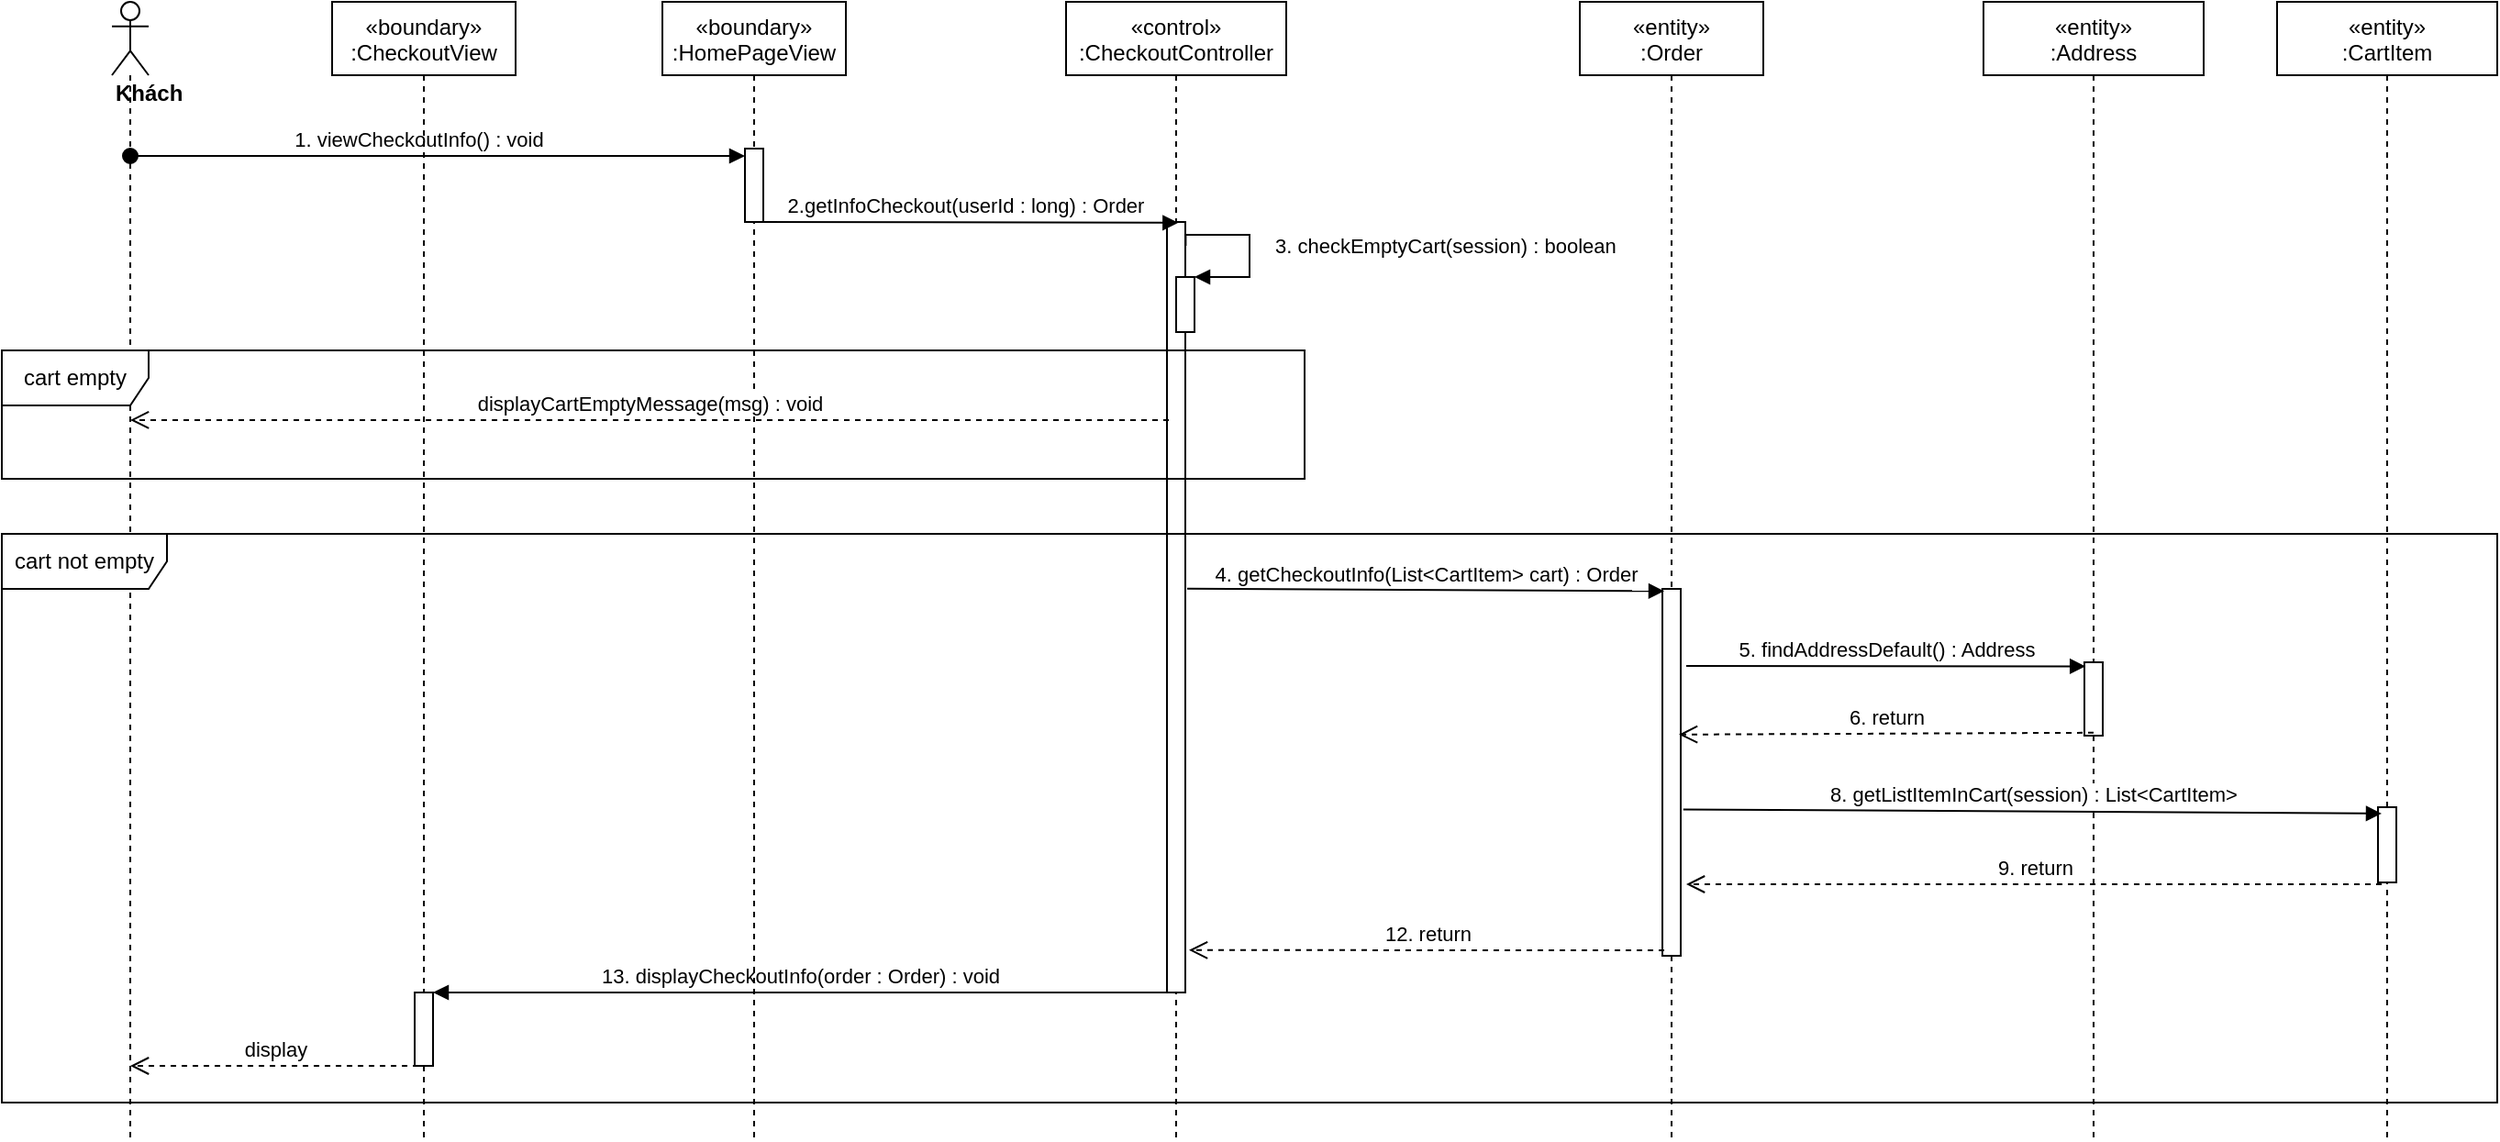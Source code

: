 <mxfile version="14.7.6" type="device"><diagram id="kgpKYQtTHZ0yAKxKKP6v" name="Page-1"><mxGraphModel dx="1038" dy="521" grid="1" gridSize="10" guides="1" tooltips="1" connect="1" arrows="1" fold="1" page="1" pageScale="1" pageWidth="850" pageHeight="1100" math="0" shadow="0"><root><mxCell id="0"/><mxCell id="1" parent="0"/><mxCell id="h1iUDNOuoRidIBb9Z1Jj-4" value="«control»&#10;:CheckoutController" style="shape=umlLifeline;perimeter=lifelinePerimeter;container=1;collapsible=0;recursiveResize=0;rounded=0;shadow=0;strokeWidth=1;" parent="1" vertex="1"><mxGeometry x="640" y="80" width="120" height="620" as="geometry"/></mxCell><mxCell id="h1iUDNOuoRidIBb9Z1Jj-5" value="" style="points=[];perimeter=orthogonalPerimeter;rounded=0;shadow=0;strokeWidth=1;" parent="h1iUDNOuoRidIBb9Z1Jj-4" vertex="1"><mxGeometry x="55" y="120" width="10" height="420" as="geometry"/></mxCell><mxCell id="h1iUDNOuoRidIBb9Z1Jj-21" value="" style="html=1;points=[];perimeter=orthogonalPerimeter;" parent="h1iUDNOuoRidIBb9Z1Jj-4" vertex="1"><mxGeometry x="60" y="150" width="10" height="30" as="geometry"/></mxCell><mxCell id="h1iUDNOuoRidIBb9Z1Jj-22" value="3. checkEmptyCart(session) : boolean" style="edgeStyle=orthogonalEdgeStyle;html=1;align=left;spacingLeft=2;endArrow=block;rounded=0;entryX=1;entryY=0;exitX=1.02;exitY=0.031;exitDx=0;exitDy=0;exitPerimeter=0;" parent="h1iUDNOuoRidIBb9Z1Jj-4" source="h1iUDNOuoRidIBb9Z1Jj-5" target="h1iUDNOuoRidIBb9Z1Jj-21" edge="1"><mxGeometry x="0.005" y="10" relative="1" as="geometry"><mxPoint x="70" y="190" as="sourcePoint"/><Array as="points"><mxPoint x="100" y="127"/><mxPoint x="100" y="150"/></Array><mxPoint as="offset"/></mxGeometry></mxCell><mxCell id="h1iUDNOuoRidIBb9Z1Jj-6" value="&lt;div&gt;&lt;b&gt;Khách&lt;/b&gt;&lt;/div&gt;" style="shape=umlLifeline;participant=umlActor;perimeter=lifelinePerimeter;whiteSpace=wrap;html=1;container=1;collapsible=0;recursiveResize=0;verticalAlign=top;spacingTop=36;outlineConnect=0;align=left;" parent="1" vertex="1"><mxGeometry x="120" y="80" width="20" height="620" as="geometry"/></mxCell><mxCell id="h1iUDNOuoRidIBb9Z1Jj-7" value="1. viewCheckoutInfo() : void" style="verticalAlign=bottom;startArrow=oval;endArrow=block;startSize=8;shadow=0;strokeWidth=1;entryX=0;entryY=0.1;entryDx=0;entryDy=0;entryPerimeter=0;" parent="1" source="h1iUDNOuoRidIBb9Z1Jj-6" target="qpwKRsSHn40wgu-qvmrS-2" edge="1"><mxGeometry x="-0.06" relative="1" as="geometry"><mxPoint x="100" y="170" as="sourcePoint"/><mxPoint as="offset"/><mxPoint x="270" y="169" as="targetPoint"/></mxGeometry></mxCell><mxCell id="h1iUDNOuoRidIBb9Z1Jj-8" value="«entity»&#10;:Order" style="shape=umlLifeline;perimeter=lifelinePerimeter;container=1;collapsible=0;recursiveResize=0;rounded=0;shadow=0;strokeWidth=1;" parent="1" vertex="1"><mxGeometry x="920" y="80" width="100" height="620" as="geometry"/></mxCell><mxCell id="h1iUDNOuoRidIBb9Z1Jj-9" value="" style="points=[];perimeter=orthogonalPerimeter;rounded=0;shadow=0;strokeWidth=1;" parent="h1iUDNOuoRidIBb9Z1Jj-8" vertex="1"><mxGeometry x="45" y="320" width="10" height="200" as="geometry"/></mxCell><mxCell id="h1iUDNOuoRidIBb9Z1Jj-10" value="2.getInfoCheckout(userId : long) : Order" style="html=1;verticalAlign=bottom;endArrow=block;entryX=0.617;entryY=0.001;entryDx=0;entryDy=0;entryPerimeter=0;exitX=0.5;exitY=1;exitDx=0;exitDy=0;exitPerimeter=0;" parent="1" source="qpwKRsSHn40wgu-qvmrS-2" target="h1iUDNOuoRidIBb9Z1Jj-5" edge="1"><mxGeometry width="80" relative="1" as="geometry"><mxPoint x="460" y="200" as="sourcePoint"/><mxPoint x="500" y="210" as="targetPoint"/></mxGeometry></mxCell><mxCell id="h1iUDNOuoRidIBb9Z1Jj-12" value="«entity»&#10;:Address" style="shape=umlLifeline;perimeter=lifelinePerimeter;container=1;collapsible=0;recursiveResize=0;rounded=0;shadow=0;strokeWidth=1;" parent="1" vertex="1"><mxGeometry x="1140" y="80" width="120" height="620" as="geometry"/></mxCell><mxCell id="h1iUDNOuoRidIBb9Z1Jj-13" value="" style="points=[];perimeter=orthogonalPerimeter;rounded=0;shadow=0;strokeWidth=1;" parent="h1iUDNOuoRidIBb9Z1Jj-12" vertex="1"><mxGeometry x="55" y="360" width="10" height="40" as="geometry"/></mxCell><mxCell id="h1iUDNOuoRidIBb9Z1Jj-17" value="13. displayCheckoutInfo(order : Order) : void" style="verticalAlign=bottom;endArrow=block;shadow=0;strokeWidth=1;exitX=0.1;exitY=1;exitDx=0;exitDy=0;exitPerimeter=0;" parent="1" source="h1iUDNOuoRidIBb9Z1Jj-5" target="h1iUDNOuoRidIBb9Z1Jj-3" edge="1"><mxGeometry relative="1" as="geometry"><mxPoint x="565" y="370" as="sourcePoint"/><mxPoint x="350" y="401" as="targetPoint"/></mxGeometry></mxCell><mxCell id="h1iUDNOuoRidIBb9Z1Jj-26" value="5. findAddressDefault() : Address" style="html=1;verticalAlign=bottom;endArrow=block;rounded=0;entryX=0.06;entryY=0.056;entryDx=0;entryDy=0;entryPerimeter=0;" parent="1" target="h1iUDNOuoRidIBb9Z1Jj-13" edge="1"><mxGeometry width="80" relative="1" as="geometry"><mxPoint x="978" y="442" as="sourcePoint"/><mxPoint x="1090" y="310" as="targetPoint"/></mxGeometry></mxCell><mxCell id="h1iUDNOuoRidIBb9Z1Jj-32" value="12. return" style="html=1;verticalAlign=bottom;endArrow=open;dashed=1;endSize=8;rounded=0;entryX=1.2;entryY=0.945;entryDx=0;entryDy=0;entryPerimeter=0;" parent="1" target="h1iUDNOuoRidIBb9Z1Jj-5" edge="1"><mxGeometry relative="1" as="geometry"><mxPoint x="966" y="597" as="sourcePoint"/><mxPoint x="644" y="570" as="targetPoint"/></mxGeometry></mxCell><mxCell id="ksipVvGbrHsLcqgt4sYg-5" value="«entity»&#10;:CartItem" style="shape=umlLifeline;perimeter=lifelinePerimeter;container=1;collapsible=0;recursiveResize=0;rounded=0;shadow=0;strokeWidth=1;" parent="1" vertex="1"><mxGeometry x="1300" y="80" width="120" height="620" as="geometry"/></mxCell><mxCell id="ksipVvGbrHsLcqgt4sYg-6" value="" style="points=[];perimeter=orthogonalPerimeter;rounded=0;shadow=0;strokeWidth=1;" parent="ksipVvGbrHsLcqgt4sYg-5" vertex="1"><mxGeometry x="55" y="439" width="10" height="41" as="geometry"/></mxCell><mxCell id="ksipVvGbrHsLcqgt4sYg-7" value="8. getListItemInCart(session) : List&amp;lt;CartItem&amp;gt;" style="html=1;verticalAlign=bottom;endArrow=block;entryX=0.2;entryY=0.084;entryDx=0;entryDy=0;entryPerimeter=0;exitX=1.14;exitY=0.601;exitDx=0;exitDy=0;exitPerimeter=0;" parent="1" source="h1iUDNOuoRidIBb9Z1Jj-9" target="ksipVvGbrHsLcqgt4sYg-6" edge="1"><mxGeometry width="80" relative="1" as="geometry"><mxPoint x="990" y="522" as="sourcePoint"/><mxPoint x="1050" y="330" as="targetPoint"/></mxGeometry></mxCell><mxCell id="ksipVvGbrHsLcqgt4sYg-8" value="9. return" style="html=1;verticalAlign=bottom;endArrow=open;dashed=1;endSize=8;exitX=0.2;exitY=1.024;exitDx=0;exitDy=0;exitPerimeter=0;" parent="1" source="ksipVvGbrHsLcqgt4sYg-6" edge="1"><mxGeometry relative="1" as="geometry"><mxPoint x="1320" y="460" as="sourcePoint"/><mxPoint x="978" y="561" as="targetPoint"/></mxGeometry></mxCell><mxCell id="qpwKRsSHn40wgu-qvmrS-1" value="«boundary»&#10;:HomePageView" style="shape=umlLifeline;perimeter=lifelinePerimeter;container=1;collapsible=0;recursiveResize=0;rounded=0;shadow=0;strokeWidth=1;" parent="1" vertex="1"><mxGeometry x="420" y="80" width="100" height="620" as="geometry"/></mxCell><mxCell id="qpwKRsSHn40wgu-qvmrS-2" value="" style="points=[];perimeter=orthogonalPerimeter;rounded=0;shadow=0;strokeWidth=1;" parent="qpwKRsSHn40wgu-qvmrS-1" vertex="1"><mxGeometry x="45" y="80" width="10" height="40" as="geometry"/></mxCell><mxCell id="qpwKRsSHn40wgu-qvmrS-4" value="4. getCheckoutInfo(List&amp;lt;CartItem&amp;gt; cart) : Order" style="html=1;verticalAlign=bottom;endArrow=block;entryX=0.1;entryY=0.006;entryDx=0;entryDy=0;entryPerimeter=0;exitX=1.1;exitY=0.476;exitDx=0;exitDy=0;exitPerimeter=0;" parent="1" source="h1iUDNOuoRidIBb9Z1Jj-5" target="h1iUDNOuoRidIBb9Z1Jj-9" edge="1"><mxGeometry width="80" relative="1" as="geometry"><mxPoint x="704" y="332" as="sourcePoint"/><mxPoint x="1090" y="310" as="targetPoint"/></mxGeometry></mxCell><mxCell id="h1iUDNOuoRidIBb9Z1Jj-1" value="«boundary»&#10;:CheckoutView" style="shape=umlLifeline;perimeter=lifelinePerimeter;container=1;collapsible=0;recursiveResize=0;rounded=0;shadow=0;strokeWidth=1;" parent="1" vertex="1"><mxGeometry x="240" y="80" width="100" height="620" as="geometry"/></mxCell><mxCell id="h1iUDNOuoRidIBb9Z1Jj-3" value="" style="html=1;points=[];perimeter=orthogonalPerimeter;" parent="h1iUDNOuoRidIBb9Z1Jj-1" vertex="1"><mxGeometry x="45" y="540" width="10" height="40" as="geometry"/></mxCell><mxCell id="qpwKRsSHn40wgu-qvmrS-5" value="displayCartEmptyMessage(msg) : void" style="html=1;verticalAlign=bottom;endArrow=open;dashed=1;endSize=8;exitX=0.1;exitY=0.257;exitDx=0;exitDy=0;exitPerimeter=0;" parent="1" source="h1iUDNOuoRidIBb9Z1Jj-5" target="h1iUDNOuoRidIBb9Z1Jj-6" edge="1"><mxGeometry relative="1" as="geometry"><mxPoint x="660" y="310" as="sourcePoint"/><mxPoint x="560" y="310" as="targetPoint"/></mxGeometry></mxCell><mxCell id="qpwKRsSHn40wgu-qvmrS-6" value="cart empty" style="shape=umlFrame;whiteSpace=wrap;html=1;width=80;height=30;" parent="1" vertex="1"><mxGeometry x="60" y="270" width="710" height="70" as="geometry"/></mxCell><mxCell id="qpwKRsSHn40wgu-qvmrS-7" value="6. return" style="html=1;verticalAlign=bottom;endArrow=open;dashed=1;endSize=8;exitX=0.5;exitY=0.96;exitDx=0;exitDy=0;exitPerimeter=0;entryX=0.9;entryY=0.397;entryDx=0;entryDy=0;entryPerimeter=0;" parent="1" source="h1iUDNOuoRidIBb9Z1Jj-13" target="h1iUDNOuoRidIBb9Z1Jj-9" edge="1"><mxGeometry relative="1" as="geometry"><mxPoint x="890" y="510" as="sourcePoint"/><mxPoint x="810" y="510" as="targetPoint"/></mxGeometry></mxCell><mxCell id="qpwKRsSHn40wgu-qvmrS-12" value="display" style="html=1;verticalAlign=bottom;endArrow=open;dashed=1;endSize=8;exitX=0.2;exitY=1;exitDx=0;exitDy=0;exitPerimeter=0;" parent="1" source="h1iUDNOuoRidIBb9Z1Jj-3" target="h1iUDNOuoRidIBb9Z1Jj-6" edge="1"><mxGeometry relative="1" as="geometry"><mxPoint x="560" y="510" as="sourcePoint"/><mxPoint x="480" y="510" as="targetPoint"/></mxGeometry></mxCell><mxCell id="qpwKRsSHn40wgu-qvmrS-13" value="cart not empty" style="shape=umlFrame;whiteSpace=wrap;html=1;width=90;height=30;" parent="1" vertex="1"><mxGeometry x="60" y="370" width="1360" height="310" as="geometry"/></mxCell></root></mxGraphModel></diagram></mxfile>